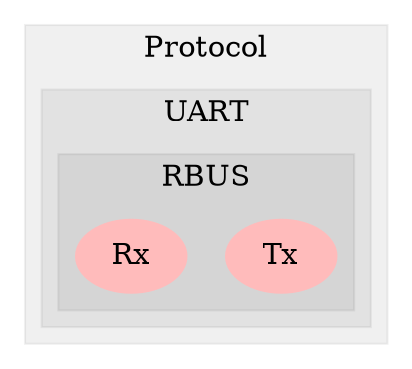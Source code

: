 digraph G {
size="6,4";
ratio="fill";
subgraph cluster_0 {
label="Protocol";
color="#0000000F";
style="filled";
subgraph cluster_1 {
label="UART";
color="#0000000F";
style="filled";
subgraph cluster_2 {
label="RBUS";
color="#0000000F";
style="filled";
u0[label="Tx",style="filled",fillcolor="#ffbbbb",penwidth="0"];
u1[label="Rx",style="filled",fillcolor="#ffbbbb",penwidth="0"];

}

}

}

}
